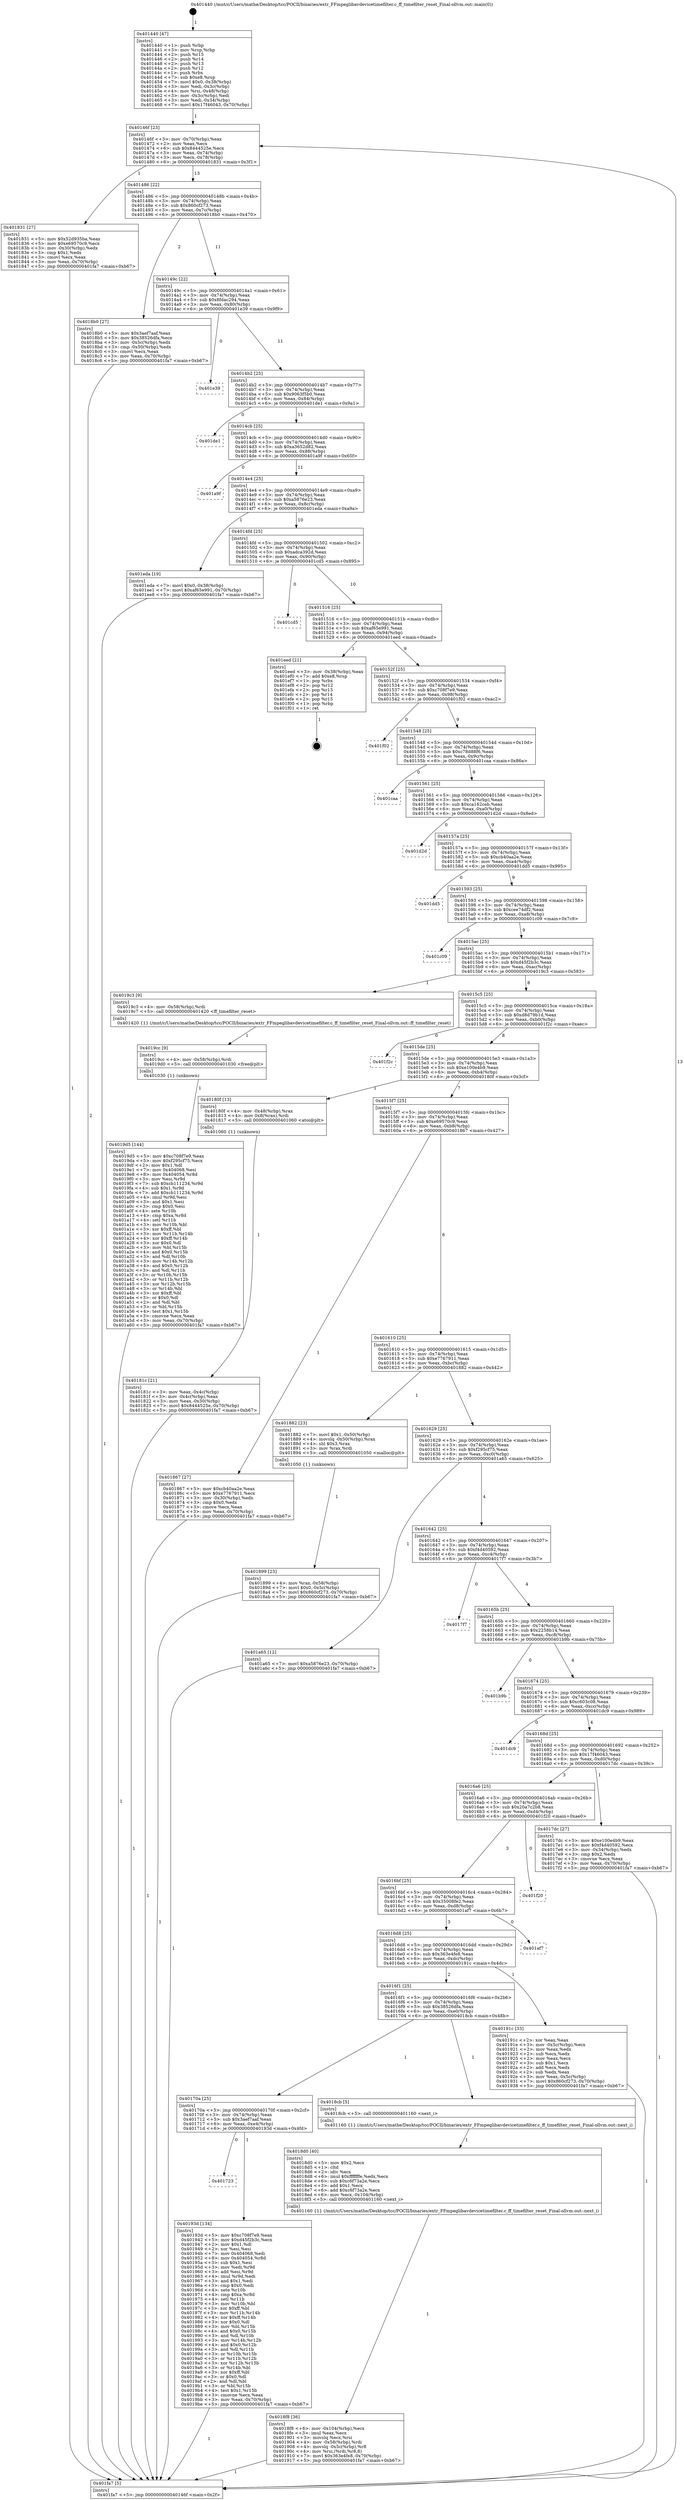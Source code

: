 digraph "0x401440" {
  label = "0x401440 (/mnt/c/Users/mathe/Desktop/tcc/POCII/binaries/extr_FFmpeglibavdevicetimefilter.c_ff_timefilter_reset_Final-ollvm.out::main(0))"
  labelloc = "t"
  node[shape=record]

  Entry [label="",width=0.3,height=0.3,shape=circle,fillcolor=black,style=filled]
  "0x40146f" [label="{
     0x40146f [23]\l
     | [instrs]\l
     &nbsp;&nbsp;0x40146f \<+3\>: mov -0x70(%rbp),%eax\l
     &nbsp;&nbsp;0x401472 \<+2\>: mov %eax,%ecx\l
     &nbsp;&nbsp;0x401474 \<+6\>: sub $0x8444525e,%ecx\l
     &nbsp;&nbsp;0x40147a \<+3\>: mov %eax,-0x74(%rbp)\l
     &nbsp;&nbsp;0x40147d \<+3\>: mov %ecx,-0x78(%rbp)\l
     &nbsp;&nbsp;0x401480 \<+6\>: je 0000000000401831 \<main+0x3f1\>\l
  }"]
  "0x401831" [label="{
     0x401831 [27]\l
     | [instrs]\l
     &nbsp;&nbsp;0x401831 \<+5\>: mov $0x52d935ba,%eax\l
     &nbsp;&nbsp;0x401836 \<+5\>: mov $0xe69570c9,%ecx\l
     &nbsp;&nbsp;0x40183b \<+3\>: mov -0x30(%rbp),%edx\l
     &nbsp;&nbsp;0x40183e \<+3\>: cmp $0x1,%edx\l
     &nbsp;&nbsp;0x401841 \<+3\>: cmovl %ecx,%eax\l
     &nbsp;&nbsp;0x401844 \<+3\>: mov %eax,-0x70(%rbp)\l
     &nbsp;&nbsp;0x401847 \<+5\>: jmp 0000000000401fa7 \<main+0xb67\>\l
  }"]
  "0x401486" [label="{
     0x401486 [22]\l
     | [instrs]\l
     &nbsp;&nbsp;0x401486 \<+5\>: jmp 000000000040148b \<main+0x4b\>\l
     &nbsp;&nbsp;0x40148b \<+3\>: mov -0x74(%rbp),%eax\l
     &nbsp;&nbsp;0x40148e \<+5\>: sub $0x860cf273,%eax\l
     &nbsp;&nbsp;0x401493 \<+3\>: mov %eax,-0x7c(%rbp)\l
     &nbsp;&nbsp;0x401496 \<+6\>: je 00000000004018b0 \<main+0x470\>\l
  }"]
  Exit [label="",width=0.3,height=0.3,shape=circle,fillcolor=black,style=filled,peripheries=2]
  "0x4018b0" [label="{
     0x4018b0 [27]\l
     | [instrs]\l
     &nbsp;&nbsp;0x4018b0 \<+5\>: mov $0x3aef7aaf,%eax\l
     &nbsp;&nbsp;0x4018b5 \<+5\>: mov $0x38526dfa,%ecx\l
     &nbsp;&nbsp;0x4018ba \<+3\>: mov -0x5c(%rbp),%edx\l
     &nbsp;&nbsp;0x4018bd \<+3\>: cmp -0x50(%rbp),%edx\l
     &nbsp;&nbsp;0x4018c0 \<+3\>: cmovl %ecx,%eax\l
     &nbsp;&nbsp;0x4018c3 \<+3\>: mov %eax,-0x70(%rbp)\l
     &nbsp;&nbsp;0x4018c6 \<+5\>: jmp 0000000000401fa7 \<main+0xb67\>\l
  }"]
  "0x40149c" [label="{
     0x40149c [22]\l
     | [instrs]\l
     &nbsp;&nbsp;0x40149c \<+5\>: jmp 00000000004014a1 \<main+0x61\>\l
     &nbsp;&nbsp;0x4014a1 \<+3\>: mov -0x74(%rbp),%eax\l
     &nbsp;&nbsp;0x4014a4 \<+5\>: sub $0x8fdac294,%eax\l
     &nbsp;&nbsp;0x4014a9 \<+3\>: mov %eax,-0x80(%rbp)\l
     &nbsp;&nbsp;0x4014ac \<+6\>: je 0000000000401e39 \<main+0x9f9\>\l
  }"]
  "0x4019d5" [label="{
     0x4019d5 [144]\l
     | [instrs]\l
     &nbsp;&nbsp;0x4019d5 \<+5\>: mov $0xc708f7e9,%eax\l
     &nbsp;&nbsp;0x4019da \<+5\>: mov $0xf295cf75,%ecx\l
     &nbsp;&nbsp;0x4019df \<+2\>: mov $0x1,%dl\l
     &nbsp;&nbsp;0x4019e1 \<+7\>: mov 0x404068,%esi\l
     &nbsp;&nbsp;0x4019e8 \<+8\>: mov 0x404054,%r8d\l
     &nbsp;&nbsp;0x4019f0 \<+3\>: mov %esi,%r9d\l
     &nbsp;&nbsp;0x4019f3 \<+7\>: sub $0xcb111234,%r9d\l
     &nbsp;&nbsp;0x4019fa \<+4\>: sub $0x1,%r9d\l
     &nbsp;&nbsp;0x4019fe \<+7\>: add $0xcb111234,%r9d\l
     &nbsp;&nbsp;0x401a05 \<+4\>: imul %r9d,%esi\l
     &nbsp;&nbsp;0x401a09 \<+3\>: and $0x1,%esi\l
     &nbsp;&nbsp;0x401a0c \<+3\>: cmp $0x0,%esi\l
     &nbsp;&nbsp;0x401a0f \<+4\>: sete %r10b\l
     &nbsp;&nbsp;0x401a13 \<+4\>: cmp $0xa,%r8d\l
     &nbsp;&nbsp;0x401a17 \<+4\>: setl %r11b\l
     &nbsp;&nbsp;0x401a1b \<+3\>: mov %r10b,%bl\l
     &nbsp;&nbsp;0x401a1e \<+3\>: xor $0xff,%bl\l
     &nbsp;&nbsp;0x401a21 \<+3\>: mov %r11b,%r14b\l
     &nbsp;&nbsp;0x401a24 \<+4\>: xor $0xff,%r14b\l
     &nbsp;&nbsp;0x401a28 \<+3\>: xor $0x0,%dl\l
     &nbsp;&nbsp;0x401a2b \<+3\>: mov %bl,%r15b\l
     &nbsp;&nbsp;0x401a2e \<+4\>: and $0x0,%r15b\l
     &nbsp;&nbsp;0x401a32 \<+3\>: and %dl,%r10b\l
     &nbsp;&nbsp;0x401a35 \<+3\>: mov %r14b,%r12b\l
     &nbsp;&nbsp;0x401a38 \<+4\>: and $0x0,%r12b\l
     &nbsp;&nbsp;0x401a3c \<+3\>: and %dl,%r11b\l
     &nbsp;&nbsp;0x401a3f \<+3\>: or %r10b,%r15b\l
     &nbsp;&nbsp;0x401a42 \<+3\>: or %r11b,%r12b\l
     &nbsp;&nbsp;0x401a45 \<+3\>: xor %r12b,%r15b\l
     &nbsp;&nbsp;0x401a48 \<+3\>: or %r14b,%bl\l
     &nbsp;&nbsp;0x401a4b \<+3\>: xor $0xff,%bl\l
     &nbsp;&nbsp;0x401a4e \<+3\>: or $0x0,%dl\l
     &nbsp;&nbsp;0x401a51 \<+2\>: and %dl,%bl\l
     &nbsp;&nbsp;0x401a53 \<+3\>: or %bl,%r15b\l
     &nbsp;&nbsp;0x401a56 \<+4\>: test $0x1,%r15b\l
     &nbsp;&nbsp;0x401a5a \<+3\>: cmovne %ecx,%eax\l
     &nbsp;&nbsp;0x401a5d \<+3\>: mov %eax,-0x70(%rbp)\l
     &nbsp;&nbsp;0x401a60 \<+5\>: jmp 0000000000401fa7 \<main+0xb67\>\l
  }"]
  "0x401e39" [label="{
     0x401e39\l
  }", style=dashed]
  "0x4014b2" [label="{
     0x4014b2 [25]\l
     | [instrs]\l
     &nbsp;&nbsp;0x4014b2 \<+5\>: jmp 00000000004014b7 \<main+0x77\>\l
     &nbsp;&nbsp;0x4014b7 \<+3\>: mov -0x74(%rbp),%eax\l
     &nbsp;&nbsp;0x4014ba \<+5\>: sub $0x9063f5b0,%eax\l
     &nbsp;&nbsp;0x4014bf \<+6\>: mov %eax,-0x84(%rbp)\l
     &nbsp;&nbsp;0x4014c5 \<+6\>: je 0000000000401de1 \<main+0x9a1\>\l
  }"]
  "0x4019cc" [label="{
     0x4019cc [9]\l
     | [instrs]\l
     &nbsp;&nbsp;0x4019cc \<+4\>: mov -0x58(%rbp),%rdi\l
     &nbsp;&nbsp;0x4019d0 \<+5\>: call 0000000000401030 \<free@plt\>\l
     | [calls]\l
     &nbsp;&nbsp;0x401030 \{1\} (unknown)\l
  }"]
  "0x401de1" [label="{
     0x401de1\l
  }", style=dashed]
  "0x4014cb" [label="{
     0x4014cb [25]\l
     | [instrs]\l
     &nbsp;&nbsp;0x4014cb \<+5\>: jmp 00000000004014d0 \<main+0x90\>\l
     &nbsp;&nbsp;0x4014d0 \<+3\>: mov -0x74(%rbp),%eax\l
     &nbsp;&nbsp;0x4014d3 \<+5\>: sub $0xa3652d82,%eax\l
     &nbsp;&nbsp;0x4014d8 \<+6\>: mov %eax,-0x88(%rbp)\l
     &nbsp;&nbsp;0x4014de \<+6\>: je 0000000000401a9f \<main+0x65f\>\l
  }"]
  "0x401723" [label="{
     0x401723\l
  }", style=dashed]
  "0x401a9f" [label="{
     0x401a9f\l
  }", style=dashed]
  "0x4014e4" [label="{
     0x4014e4 [25]\l
     | [instrs]\l
     &nbsp;&nbsp;0x4014e4 \<+5\>: jmp 00000000004014e9 \<main+0xa9\>\l
     &nbsp;&nbsp;0x4014e9 \<+3\>: mov -0x74(%rbp),%eax\l
     &nbsp;&nbsp;0x4014ec \<+5\>: sub $0xa5876e23,%eax\l
     &nbsp;&nbsp;0x4014f1 \<+6\>: mov %eax,-0x8c(%rbp)\l
     &nbsp;&nbsp;0x4014f7 \<+6\>: je 0000000000401eda \<main+0xa9a\>\l
  }"]
  "0x40193d" [label="{
     0x40193d [134]\l
     | [instrs]\l
     &nbsp;&nbsp;0x40193d \<+5\>: mov $0xc708f7e9,%eax\l
     &nbsp;&nbsp;0x401942 \<+5\>: mov $0xd45f2b3c,%ecx\l
     &nbsp;&nbsp;0x401947 \<+2\>: mov $0x1,%dl\l
     &nbsp;&nbsp;0x401949 \<+2\>: xor %esi,%esi\l
     &nbsp;&nbsp;0x40194b \<+7\>: mov 0x404068,%edi\l
     &nbsp;&nbsp;0x401952 \<+8\>: mov 0x404054,%r8d\l
     &nbsp;&nbsp;0x40195a \<+3\>: sub $0x1,%esi\l
     &nbsp;&nbsp;0x40195d \<+3\>: mov %edi,%r9d\l
     &nbsp;&nbsp;0x401960 \<+3\>: add %esi,%r9d\l
     &nbsp;&nbsp;0x401963 \<+4\>: imul %r9d,%edi\l
     &nbsp;&nbsp;0x401967 \<+3\>: and $0x1,%edi\l
     &nbsp;&nbsp;0x40196a \<+3\>: cmp $0x0,%edi\l
     &nbsp;&nbsp;0x40196d \<+4\>: sete %r10b\l
     &nbsp;&nbsp;0x401971 \<+4\>: cmp $0xa,%r8d\l
     &nbsp;&nbsp;0x401975 \<+4\>: setl %r11b\l
     &nbsp;&nbsp;0x401979 \<+3\>: mov %r10b,%bl\l
     &nbsp;&nbsp;0x40197c \<+3\>: xor $0xff,%bl\l
     &nbsp;&nbsp;0x40197f \<+3\>: mov %r11b,%r14b\l
     &nbsp;&nbsp;0x401982 \<+4\>: xor $0xff,%r14b\l
     &nbsp;&nbsp;0x401986 \<+3\>: xor $0x0,%dl\l
     &nbsp;&nbsp;0x401989 \<+3\>: mov %bl,%r15b\l
     &nbsp;&nbsp;0x40198c \<+4\>: and $0x0,%r15b\l
     &nbsp;&nbsp;0x401990 \<+3\>: and %dl,%r10b\l
     &nbsp;&nbsp;0x401993 \<+3\>: mov %r14b,%r12b\l
     &nbsp;&nbsp;0x401996 \<+4\>: and $0x0,%r12b\l
     &nbsp;&nbsp;0x40199a \<+3\>: and %dl,%r11b\l
     &nbsp;&nbsp;0x40199d \<+3\>: or %r10b,%r15b\l
     &nbsp;&nbsp;0x4019a0 \<+3\>: or %r11b,%r12b\l
     &nbsp;&nbsp;0x4019a3 \<+3\>: xor %r12b,%r15b\l
     &nbsp;&nbsp;0x4019a6 \<+3\>: or %r14b,%bl\l
     &nbsp;&nbsp;0x4019a9 \<+3\>: xor $0xff,%bl\l
     &nbsp;&nbsp;0x4019ac \<+3\>: or $0x0,%dl\l
     &nbsp;&nbsp;0x4019af \<+2\>: and %dl,%bl\l
     &nbsp;&nbsp;0x4019b1 \<+3\>: or %bl,%r15b\l
     &nbsp;&nbsp;0x4019b4 \<+4\>: test $0x1,%r15b\l
     &nbsp;&nbsp;0x4019b8 \<+3\>: cmovne %ecx,%eax\l
     &nbsp;&nbsp;0x4019bb \<+3\>: mov %eax,-0x70(%rbp)\l
     &nbsp;&nbsp;0x4019be \<+5\>: jmp 0000000000401fa7 \<main+0xb67\>\l
  }"]
  "0x401eda" [label="{
     0x401eda [19]\l
     | [instrs]\l
     &nbsp;&nbsp;0x401eda \<+7\>: movl $0x0,-0x38(%rbp)\l
     &nbsp;&nbsp;0x401ee1 \<+7\>: movl $0xaf65e991,-0x70(%rbp)\l
     &nbsp;&nbsp;0x401ee8 \<+5\>: jmp 0000000000401fa7 \<main+0xb67\>\l
  }"]
  "0x4014fd" [label="{
     0x4014fd [25]\l
     | [instrs]\l
     &nbsp;&nbsp;0x4014fd \<+5\>: jmp 0000000000401502 \<main+0xc2\>\l
     &nbsp;&nbsp;0x401502 \<+3\>: mov -0x74(%rbp),%eax\l
     &nbsp;&nbsp;0x401505 \<+5\>: sub $0xadca392d,%eax\l
     &nbsp;&nbsp;0x40150a \<+6\>: mov %eax,-0x90(%rbp)\l
     &nbsp;&nbsp;0x401510 \<+6\>: je 0000000000401cd5 \<main+0x895\>\l
  }"]
  "0x4018f8" [label="{
     0x4018f8 [36]\l
     | [instrs]\l
     &nbsp;&nbsp;0x4018f8 \<+6\>: mov -0x104(%rbp),%ecx\l
     &nbsp;&nbsp;0x4018fe \<+3\>: imul %eax,%ecx\l
     &nbsp;&nbsp;0x401901 \<+3\>: movslq %ecx,%rsi\l
     &nbsp;&nbsp;0x401904 \<+4\>: mov -0x58(%rbp),%rdi\l
     &nbsp;&nbsp;0x401908 \<+4\>: movslq -0x5c(%rbp),%r8\l
     &nbsp;&nbsp;0x40190c \<+4\>: mov %rsi,(%rdi,%r8,8)\l
     &nbsp;&nbsp;0x401910 \<+7\>: movl $0x363e4fe8,-0x70(%rbp)\l
     &nbsp;&nbsp;0x401917 \<+5\>: jmp 0000000000401fa7 \<main+0xb67\>\l
  }"]
  "0x401cd5" [label="{
     0x401cd5\l
  }", style=dashed]
  "0x401516" [label="{
     0x401516 [25]\l
     | [instrs]\l
     &nbsp;&nbsp;0x401516 \<+5\>: jmp 000000000040151b \<main+0xdb\>\l
     &nbsp;&nbsp;0x40151b \<+3\>: mov -0x74(%rbp),%eax\l
     &nbsp;&nbsp;0x40151e \<+5\>: sub $0xaf65e991,%eax\l
     &nbsp;&nbsp;0x401523 \<+6\>: mov %eax,-0x94(%rbp)\l
     &nbsp;&nbsp;0x401529 \<+6\>: je 0000000000401eed \<main+0xaad\>\l
  }"]
  "0x4018d0" [label="{
     0x4018d0 [40]\l
     | [instrs]\l
     &nbsp;&nbsp;0x4018d0 \<+5\>: mov $0x2,%ecx\l
     &nbsp;&nbsp;0x4018d5 \<+1\>: cltd\l
     &nbsp;&nbsp;0x4018d6 \<+2\>: idiv %ecx\l
     &nbsp;&nbsp;0x4018d8 \<+6\>: imul $0xfffffffe,%edx,%ecx\l
     &nbsp;&nbsp;0x4018de \<+6\>: sub $0xc6f73a2e,%ecx\l
     &nbsp;&nbsp;0x4018e4 \<+3\>: add $0x1,%ecx\l
     &nbsp;&nbsp;0x4018e7 \<+6\>: add $0xc6f73a2e,%ecx\l
     &nbsp;&nbsp;0x4018ed \<+6\>: mov %ecx,-0x104(%rbp)\l
     &nbsp;&nbsp;0x4018f3 \<+5\>: call 0000000000401160 \<next_i\>\l
     | [calls]\l
     &nbsp;&nbsp;0x401160 \{1\} (/mnt/c/Users/mathe/Desktop/tcc/POCII/binaries/extr_FFmpeglibavdevicetimefilter.c_ff_timefilter_reset_Final-ollvm.out::next_i)\l
  }"]
  "0x401eed" [label="{
     0x401eed [21]\l
     | [instrs]\l
     &nbsp;&nbsp;0x401eed \<+3\>: mov -0x38(%rbp),%eax\l
     &nbsp;&nbsp;0x401ef0 \<+7\>: add $0xe8,%rsp\l
     &nbsp;&nbsp;0x401ef7 \<+1\>: pop %rbx\l
     &nbsp;&nbsp;0x401ef8 \<+2\>: pop %r12\l
     &nbsp;&nbsp;0x401efa \<+2\>: pop %r13\l
     &nbsp;&nbsp;0x401efc \<+2\>: pop %r14\l
     &nbsp;&nbsp;0x401efe \<+2\>: pop %r15\l
     &nbsp;&nbsp;0x401f00 \<+1\>: pop %rbp\l
     &nbsp;&nbsp;0x401f01 \<+1\>: ret\l
  }"]
  "0x40152f" [label="{
     0x40152f [25]\l
     | [instrs]\l
     &nbsp;&nbsp;0x40152f \<+5\>: jmp 0000000000401534 \<main+0xf4\>\l
     &nbsp;&nbsp;0x401534 \<+3\>: mov -0x74(%rbp),%eax\l
     &nbsp;&nbsp;0x401537 \<+5\>: sub $0xc708f7e9,%eax\l
     &nbsp;&nbsp;0x40153c \<+6\>: mov %eax,-0x98(%rbp)\l
     &nbsp;&nbsp;0x401542 \<+6\>: je 0000000000401f02 \<main+0xac2\>\l
  }"]
  "0x40170a" [label="{
     0x40170a [25]\l
     | [instrs]\l
     &nbsp;&nbsp;0x40170a \<+5\>: jmp 000000000040170f \<main+0x2cf\>\l
     &nbsp;&nbsp;0x40170f \<+3\>: mov -0x74(%rbp),%eax\l
     &nbsp;&nbsp;0x401712 \<+5\>: sub $0x3aef7aaf,%eax\l
     &nbsp;&nbsp;0x401717 \<+6\>: mov %eax,-0xe4(%rbp)\l
     &nbsp;&nbsp;0x40171d \<+6\>: je 000000000040193d \<main+0x4fd\>\l
  }"]
  "0x401f02" [label="{
     0x401f02\l
  }", style=dashed]
  "0x401548" [label="{
     0x401548 [25]\l
     | [instrs]\l
     &nbsp;&nbsp;0x401548 \<+5\>: jmp 000000000040154d \<main+0x10d\>\l
     &nbsp;&nbsp;0x40154d \<+3\>: mov -0x74(%rbp),%eax\l
     &nbsp;&nbsp;0x401550 \<+5\>: sub $0xc78d88f6,%eax\l
     &nbsp;&nbsp;0x401555 \<+6\>: mov %eax,-0x9c(%rbp)\l
     &nbsp;&nbsp;0x40155b \<+6\>: je 0000000000401caa \<main+0x86a\>\l
  }"]
  "0x4018cb" [label="{
     0x4018cb [5]\l
     | [instrs]\l
     &nbsp;&nbsp;0x4018cb \<+5\>: call 0000000000401160 \<next_i\>\l
     | [calls]\l
     &nbsp;&nbsp;0x401160 \{1\} (/mnt/c/Users/mathe/Desktop/tcc/POCII/binaries/extr_FFmpeglibavdevicetimefilter.c_ff_timefilter_reset_Final-ollvm.out::next_i)\l
  }"]
  "0x401caa" [label="{
     0x401caa\l
  }", style=dashed]
  "0x401561" [label="{
     0x401561 [25]\l
     | [instrs]\l
     &nbsp;&nbsp;0x401561 \<+5\>: jmp 0000000000401566 \<main+0x126\>\l
     &nbsp;&nbsp;0x401566 \<+3\>: mov -0x74(%rbp),%eax\l
     &nbsp;&nbsp;0x401569 \<+5\>: sub $0xca162ceb,%eax\l
     &nbsp;&nbsp;0x40156e \<+6\>: mov %eax,-0xa0(%rbp)\l
     &nbsp;&nbsp;0x401574 \<+6\>: je 0000000000401d2d \<main+0x8ed\>\l
  }"]
  "0x4016f1" [label="{
     0x4016f1 [25]\l
     | [instrs]\l
     &nbsp;&nbsp;0x4016f1 \<+5\>: jmp 00000000004016f6 \<main+0x2b6\>\l
     &nbsp;&nbsp;0x4016f6 \<+3\>: mov -0x74(%rbp),%eax\l
     &nbsp;&nbsp;0x4016f9 \<+5\>: sub $0x38526dfa,%eax\l
     &nbsp;&nbsp;0x4016fe \<+6\>: mov %eax,-0xe0(%rbp)\l
     &nbsp;&nbsp;0x401704 \<+6\>: je 00000000004018cb \<main+0x48b\>\l
  }"]
  "0x401d2d" [label="{
     0x401d2d\l
  }", style=dashed]
  "0x40157a" [label="{
     0x40157a [25]\l
     | [instrs]\l
     &nbsp;&nbsp;0x40157a \<+5\>: jmp 000000000040157f \<main+0x13f\>\l
     &nbsp;&nbsp;0x40157f \<+3\>: mov -0x74(%rbp),%eax\l
     &nbsp;&nbsp;0x401582 \<+5\>: sub $0xcb40aa2e,%eax\l
     &nbsp;&nbsp;0x401587 \<+6\>: mov %eax,-0xa4(%rbp)\l
     &nbsp;&nbsp;0x40158d \<+6\>: je 0000000000401dd5 \<main+0x995\>\l
  }"]
  "0x40191c" [label="{
     0x40191c [33]\l
     | [instrs]\l
     &nbsp;&nbsp;0x40191c \<+2\>: xor %eax,%eax\l
     &nbsp;&nbsp;0x40191e \<+3\>: mov -0x5c(%rbp),%ecx\l
     &nbsp;&nbsp;0x401921 \<+2\>: mov %eax,%edx\l
     &nbsp;&nbsp;0x401923 \<+2\>: sub %ecx,%edx\l
     &nbsp;&nbsp;0x401925 \<+2\>: mov %eax,%ecx\l
     &nbsp;&nbsp;0x401927 \<+3\>: sub $0x1,%ecx\l
     &nbsp;&nbsp;0x40192a \<+2\>: add %ecx,%edx\l
     &nbsp;&nbsp;0x40192c \<+2\>: sub %edx,%eax\l
     &nbsp;&nbsp;0x40192e \<+3\>: mov %eax,-0x5c(%rbp)\l
     &nbsp;&nbsp;0x401931 \<+7\>: movl $0x860cf273,-0x70(%rbp)\l
     &nbsp;&nbsp;0x401938 \<+5\>: jmp 0000000000401fa7 \<main+0xb67\>\l
  }"]
  "0x401dd5" [label="{
     0x401dd5\l
  }", style=dashed]
  "0x401593" [label="{
     0x401593 [25]\l
     | [instrs]\l
     &nbsp;&nbsp;0x401593 \<+5\>: jmp 0000000000401598 \<main+0x158\>\l
     &nbsp;&nbsp;0x401598 \<+3\>: mov -0x74(%rbp),%eax\l
     &nbsp;&nbsp;0x40159b \<+5\>: sub $0xcee74df2,%eax\l
     &nbsp;&nbsp;0x4015a0 \<+6\>: mov %eax,-0xa8(%rbp)\l
     &nbsp;&nbsp;0x4015a6 \<+6\>: je 0000000000401c09 \<main+0x7c9\>\l
  }"]
  "0x4016d8" [label="{
     0x4016d8 [25]\l
     | [instrs]\l
     &nbsp;&nbsp;0x4016d8 \<+5\>: jmp 00000000004016dd \<main+0x29d\>\l
     &nbsp;&nbsp;0x4016dd \<+3\>: mov -0x74(%rbp),%eax\l
     &nbsp;&nbsp;0x4016e0 \<+5\>: sub $0x363e4fe8,%eax\l
     &nbsp;&nbsp;0x4016e5 \<+6\>: mov %eax,-0xdc(%rbp)\l
     &nbsp;&nbsp;0x4016eb \<+6\>: je 000000000040191c \<main+0x4dc\>\l
  }"]
  "0x401c09" [label="{
     0x401c09\l
  }", style=dashed]
  "0x4015ac" [label="{
     0x4015ac [25]\l
     | [instrs]\l
     &nbsp;&nbsp;0x4015ac \<+5\>: jmp 00000000004015b1 \<main+0x171\>\l
     &nbsp;&nbsp;0x4015b1 \<+3\>: mov -0x74(%rbp),%eax\l
     &nbsp;&nbsp;0x4015b4 \<+5\>: sub $0xd45f2b3c,%eax\l
     &nbsp;&nbsp;0x4015b9 \<+6\>: mov %eax,-0xac(%rbp)\l
     &nbsp;&nbsp;0x4015bf \<+6\>: je 00000000004019c3 \<main+0x583\>\l
  }"]
  "0x401af7" [label="{
     0x401af7\l
  }", style=dashed]
  "0x4019c3" [label="{
     0x4019c3 [9]\l
     | [instrs]\l
     &nbsp;&nbsp;0x4019c3 \<+4\>: mov -0x58(%rbp),%rdi\l
     &nbsp;&nbsp;0x4019c7 \<+5\>: call 0000000000401420 \<ff_timefilter_reset\>\l
     | [calls]\l
     &nbsp;&nbsp;0x401420 \{1\} (/mnt/c/Users/mathe/Desktop/tcc/POCII/binaries/extr_FFmpeglibavdevicetimefilter.c_ff_timefilter_reset_Final-ollvm.out::ff_timefilter_reset)\l
  }"]
  "0x4015c5" [label="{
     0x4015c5 [25]\l
     | [instrs]\l
     &nbsp;&nbsp;0x4015c5 \<+5\>: jmp 00000000004015ca \<main+0x18a\>\l
     &nbsp;&nbsp;0x4015ca \<+3\>: mov -0x74(%rbp),%eax\l
     &nbsp;&nbsp;0x4015cd \<+5\>: sub $0xd8d79b1d,%eax\l
     &nbsp;&nbsp;0x4015d2 \<+6\>: mov %eax,-0xb0(%rbp)\l
     &nbsp;&nbsp;0x4015d8 \<+6\>: je 0000000000401f2c \<main+0xaec\>\l
  }"]
  "0x4016bf" [label="{
     0x4016bf [25]\l
     | [instrs]\l
     &nbsp;&nbsp;0x4016bf \<+5\>: jmp 00000000004016c4 \<main+0x284\>\l
     &nbsp;&nbsp;0x4016c4 \<+3\>: mov -0x74(%rbp),%eax\l
     &nbsp;&nbsp;0x4016c7 \<+5\>: sub $0x35008fe2,%eax\l
     &nbsp;&nbsp;0x4016cc \<+6\>: mov %eax,-0xd8(%rbp)\l
     &nbsp;&nbsp;0x4016d2 \<+6\>: je 0000000000401af7 \<main+0x6b7\>\l
  }"]
  "0x401f2c" [label="{
     0x401f2c\l
  }", style=dashed]
  "0x4015de" [label="{
     0x4015de [25]\l
     | [instrs]\l
     &nbsp;&nbsp;0x4015de \<+5\>: jmp 00000000004015e3 \<main+0x1a3\>\l
     &nbsp;&nbsp;0x4015e3 \<+3\>: mov -0x74(%rbp),%eax\l
     &nbsp;&nbsp;0x4015e6 \<+5\>: sub $0xe100e4b9,%eax\l
     &nbsp;&nbsp;0x4015eb \<+6\>: mov %eax,-0xb4(%rbp)\l
     &nbsp;&nbsp;0x4015f1 \<+6\>: je 000000000040180f \<main+0x3cf\>\l
  }"]
  "0x401f20" [label="{
     0x401f20\l
  }", style=dashed]
  "0x40180f" [label="{
     0x40180f [13]\l
     | [instrs]\l
     &nbsp;&nbsp;0x40180f \<+4\>: mov -0x48(%rbp),%rax\l
     &nbsp;&nbsp;0x401813 \<+4\>: mov 0x8(%rax),%rdi\l
     &nbsp;&nbsp;0x401817 \<+5\>: call 0000000000401060 \<atoi@plt\>\l
     | [calls]\l
     &nbsp;&nbsp;0x401060 \{1\} (unknown)\l
  }"]
  "0x4015f7" [label="{
     0x4015f7 [25]\l
     | [instrs]\l
     &nbsp;&nbsp;0x4015f7 \<+5\>: jmp 00000000004015fc \<main+0x1bc\>\l
     &nbsp;&nbsp;0x4015fc \<+3\>: mov -0x74(%rbp),%eax\l
     &nbsp;&nbsp;0x4015ff \<+5\>: sub $0xe69570c9,%eax\l
     &nbsp;&nbsp;0x401604 \<+6\>: mov %eax,-0xb8(%rbp)\l
     &nbsp;&nbsp;0x40160a \<+6\>: je 0000000000401867 \<main+0x427\>\l
  }"]
  "0x401899" [label="{
     0x401899 [23]\l
     | [instrs]\l
     &nbsp;&nbsp;0x401899 \<+4\>: mov %rax,-0x58(%rbp)\l
     &nbsp;&nbsp;0x40189d \<+7\>: movl $0x0,-0x5c(%rbp)\l
     &nbsp;&nbsp;0x4018a4 \<+7\>: movl $0x860cf273,-0x70(%rbp)\l
     &nbsp;&nbsp;0x4018ab \<+5\>: jmp 0000000000401fa7 \<main+0xb67\>\l
  }"]
  "0x401867" [label="{
     0x401867 [27]\l
     | [instrs]\l
     &nbsp;&nbsp;0x401867 \<+5\>: mov $0xcb40aa2e,%eax\l
     &nbsp;&nbsp;0x40186c \<+5\>: mov $0xe7767911,%ecx\l
     &nbsp;&nbsp;0x401871 \<+3\>: mov -0x30(%rbp),%edx\l
     &nbsp;&nbsp;0x401874 \<+3\>: cmp $0x0,%edx\l
     &nbsp;&nbsp;0x401877 \<+3\>: cmove %ecx,%eax\l
     &nbsp;&nbsp;0x40187a \<+3\>: mov %eax,-0x70(%rbp)\l
     &nbsp;&nbsp;0x40187d \<+5\>: jmp 0000000000401fa7 \<main+0xb67\>\l
  }"]
  "0x401610" [label="{
     0x401610 [25]\l
     | [instrs]\l
     &nbsp;&nbsp;0x401610 \<+5\>: jmp 0000000000401615 \<main+0x1d5\>\l
     &nbsp;&nbsp;0x401615 \<+3\>: mov -0x74(%rbp),%eax\l
     &nbsp;&nbsp;0x401618 \<+5\>: sub $0xe7767911,%eax\l
     &nbsp;&nbsp;0x40161d \<+6\>: mov %eax,-0xbc(%rbp)\l
     &nbsp;&nbsp;0x401623 \<+6\>: je 0000000000401882 \<main+0x442\>\l
  }"]
  "0x40181c" [label="{
     0x40181c [21]\l
     | [instrs]\l
     &nbsp;&nbsp;0x40181c \<+3\>: mov %eax,-0x4c(%rbp)\l
     &nbsp;&nbsp;0x40181f \<+3\>: mov -0x4c(%rbp),%eax\l
     &nbsp;&nbsp;0x401822 \<+3\>: mov %eax,-0x30(%rbp)\l
     &nbsp;&nbsp;0x401825 \<+7\>: movl $0x8444525e,-0x70(%rbp)\l
     &nbsp;&nbsp;0x40182c \<+5\>: jmp 0000000000401fa7 \<main+0xb67\>\l
  }"]
  "0x401882" [label="{
     0x401882 [23]\l
     | [instrs]\l
     &nbsp;&nbsp;0x401882 \<+7\>: movl $0x1,-0x50(%rbp)\l
     &nbsp;&nbsp;0x401889 \<+4\>: movslq -0x50(%rbp),%rax\l
     &nbsp;&nbsp;0x40188d \<+4\>: shl $0x3,%rax\l
     &nbsp;&nbsp;0x401891 \<+3\>: mov %rax,%rdi\l
     &nbsp;&nbsp;0x401894 \<+5\>: call 0000000000401050 \<malloc@plt\>\l
     | [calls]\l
     &nbsp;&nbsp;0x401050 \{1\} (unknown)\l
  }"]
  "0x401629" [label="{
     0x401629 [25]\l
     | [instrs]\l
     &nbsp;&nbsp;0x401629 \<+5\>: jmp 000000000040162e \<main+0x1ee\>\l
     &nbsp;&nbsp;0x40162e \<+3\>: mov -0x74(%rbp),%eax\l
     &nbsp;&nbsp;0x401631 \<+5\>: sub $0xf295cf75,%eax\l
     &nbsp;&nbsp;0x401636 \<+6\>: mov %eax,-0xc0(%rbp)\l
     &nbsp;&nbsp;0x40163c \<+6\>: je 0000000000401a65 \<main+0x625\>\l
  }"]
  "0x401440" [label="{
     0x401440 [47]\l
     | [instrs]\l
     &nbsp;&nbsp;0x401440 \<+1\>: push %rbp\l
     &nbsp;&nbsp;0x401441 \<+3\>: mov %rsp,%rbp\l
     &nbsp;&nbsp;0x401444 \<+2\>: push %r15\l
     &nbsp;&nbsp;0x401446 \<+2\>: push %r14\l
     &nbsp;&nbsp;0x401448 \<+2\>: push %r13\l
     &nbsp;&nbsp;0x40144a \<+2\>: push %r12\l
     &nbsp;&nbsp;0x40144c \<+1\>: push %rbx\l
     &nbsp;&nbsp;0x40144d \<+7\>: sub $0xe8,%rsp\l
     &nbsp;&nbsp;0x401454 \<+7\>: movl $0x0,-0x38(%rbp)\l
     &nbsp;&nbsp;0x40145b \<+3\>: mov %edi,-0x3c(%rbp)\l
     &nbsp;&nbsp;0x40145e \<+4\>: mov %rsi,-0x48(%rbp)\l
     &nbsp;&nbsp;0x401462 \<+3\>: mov -0x3c(%rbp),%edi\l
     &nbsp;&nbsp;0x401465 \<+3\>: mov %edi,-0x34(%rbp)\l
     &nbsp;&nbsp;0x401468 \<+7\>: movl $0x17f46043,-0x70(%rbp)\l
  }"]
  "0x401a65" [label="{
     0x401a65 [12]\l
     | [instrs]\l
     &nbsp;&nbsp;0x401a65 \<+7\>: movl $0xa5876e23,-0x70(%rbp)\l
     &nbsp;&nbsp;0x401a6c \<+5\>: jmp 0000000000401fa7 \<main+0xb67\>\l
  }"]
  "0x401642" [label="{
     0x401642 [25]\l
     | [instrs]\l
     &nbsp;&nbsp;0x401642 \<+5\>: jmp 0000000000401647 \<main+0x207\>\l
     &nbsp;&nbsp;0x401647 \<+3\>: mov -0x74(%rbp),%eax\l
     &nbsp;&nbsp;0x40164a \<+5\>: sub $0xf4d40592,%eax\l
     &nbsp;&nbsp;0x40164f \<+6\>: mov %eax,-0xc4(%rbp)\l
     &nbsp;&nbsp;0x401655 \<+6\>: je 00000000004017f7 \<main+0x3b7\>\l
  }"]
  "0x401fa7" [label="{
     0x401fa7 [5]\l
     | [instrs]\l
     &nbsp;&nbsp;0x401fa7 \<+5\>: jmp 000000000040146f \<main+0x2f\>\l
  }"]
  "0x4017f7" [label="{
     0x4017f7\l
  }", style=dashed]
  "0x40165b" [label="{
     0x40165b [25]\l
     | [instrs]\l
     &nbsp;&nbsp;0x40165b \<+5\>: jmp 0000000000401660 \<main+0x220\>\l
     &nbsp;&nbsp;0x401660 \<+3\>: mov -0x74(%rbp),%eax\l
     &nbsp;&nbsp;0x401663 \<+5\>: sub $0x2258b14,%eax\l
     &nbsp;&nbsp;0x401668 \<+6\>: mov %eax,-0xc8(%rbp)\l
     &nbsp;&nbsp;0x40166e \<+6\>: je 0000000000401b9b \<main+0x75b\>\l
  }"]
  "0x4016a6" [label="{
     0x4016a6 [25]\l
     | [instrs]\l
     &nbsp;&nbsp;0x4016a6 \<+5\>: jmp 00000000004016ab \<main+0x26b\>\l
     &nbsp;&nbsp;0x4016ab \<+3\>: mov -0x74(%rbp),%eax\l
     &nbsp;&nbsp;0x4016ae \<+5\>: sub $0x20a7c2b8,%eax\l
     &nbsp;&nbsp;0x4016b3 \<+6\>: mov %eax,-0xd4(%rbp)\l
     &nbsp;&nbsp;0x4016b9 \<+6\>: je 0000000000401f20 \<main+0xae0\>\l
  }"]
  "0x401b9b" [label="{
     0x401b9b\l
  }", style=dashed]
  "0x401674" [label="{
     0x401674 [25]\l
     | [instrs]\l
     &nbsp;&nbsp;0x401674 \<+5\>: jmp 0000000000401679 \<main+0x239\>\l
     &nbsp;&nbsp;0x401679 \<+3\>: mov -0x74(%rbp),%eax\l
     &nbsp;&nbsp;0x40167c \<+5\>: sub $0xc603c08,%eax\l
     &nbsp;&nbsp;0x401681 \<+6\>: mov %eax,-0xcc(%rbp)\l
     &nbsp;&nbsp;0x401687 \<+6\>: je 0000000000401dc9 \<main+0x989\>\l
  }"]
  "0x4017dc" [label="{
     0x4017dc [27]\l
     | [instrs]\l
     &nbsp;&nbsp;0x4017dc \<+5\>: mov $0xe100e4b9,%eax\l
     &nbsp;&nbsp;0x4017e1 \<+5\>: mov $0xf4d40592,%ecx\l
     &nbsp;&nbsp;0x4017e6 \<+3\>: mov -0x34(%rbp),%edx\l
     &nbsp;&nbsp;0x4017e9 \<+3\>: cmp $0x2,%edx\l
     &nbsp;&nbsp;0x4017ec \<+3\>: cmovne %ecx,%eax\l
     &nbsp;&nbsp;0x4017ef \<+3\>: mov %eax,-0x70(%rbp)\l
     &nbsp;&nbsp;0x4017f2 \<+5\>: jmp 0000000000401fa7 \<main+0xb67\>\l
  }"]
  "0x401dc9" [label="{
     0x401dc9\l
  }", style=dashed]
  "0x40168d" [label="{
     0x40168d [25]\l
     | [instrs]\l
     &nbsp;&nbsp;0x40168d \<+5\>: jmp 0000000000401692 \<main+0x252\>\l
     &nbsp;&nbsp;0x401692 \<+3\>: mov -0x74(%rbp),%eax\l
     &nbsp;&nbsp;0x401695 \<+5\>: sub $0x17f46043,%eax\l
     &nbsp;&nbsp;0x40169a \<+6\>: mov %eax,-0xd0(%rbp)\l
     &nbsp;&nbsp;0x4016a0 \<+6\>: je 00000000004017dc \<main+0x39c\>\l
  }"]
  Entry -> "0x401440" [label=" 1"]
  "0x40146f" -> "0x401831" [label=" 1"]
  "0x40146f" -> "0x401486" [label=" 13"]
  "0x401eed" -> Exit [label=" 1"]
  "0x401486" -> "0x4018b0" [label=" 2"]
  "0x401486" -> "0x40149c" [label=" 11"]
  "0x401eda" -> "0x401fa7" [label=" 1"]
  "0x40149c" -> "0x401e39" [label=" 0"]
  "0x40149c" -> "0x4014b2" [label=" 11"]
  "0x401a65" -> "0x401fa7" [label=" 1"]
  "0x4014b2" -> "0x401de1" [label=" 0"]
  "0x4014b2" -> "0x4014cb" [label=" 11"]
  "0x4019d5" -> "0x401fa7" [label=" 1"]
  "0x4014cb" -> "0x401a9f" [label=" 0"]
  "0x4014cb" -> "0x4014e4" [label=" 11"]
  "0x4019cc" -> "0x4019d5" [label=" 1"]
  "0x4014e4" -> "0x401eda" [label=" 1"]
  "0x4014e4" -> "0x4014fd" [label=" 10"]
  "0x4019c3" -> "0x4019cc" [label=" 1"]
  "0x4014fd" -> "0x401cd5" [label=" 0"]
  "0x4014fd" -> "0x401516" [label=" 10"]
  "0x40170a" -> "0x401723" [label=" 0"]
  "0x401516" -> "0x401eed" [label=" 1"]
  "0x401516" -> "0x40152f" [label=" 9"]
  "0x40170a" -> "0x40193d" [label=" 1"]
  "0x40152f" -> "0x401f02" [label=" 0"]
  "0x40152f" -> "0x401548" [label=" 9"]
  "0x40193d" -> "0x401fa7" [label=" 1"]
  "0x401548" -> "0x401caa" [label=" 0"]
  "0x401548" -> "0x401561" [label=" 9"]
  "0x40191c" -> "0x401fa7" [label=" 1"]
  "0x401561" -> "0x401d2d" [label=" 0"]
  "0x401561" -> "0x40157a" [label=" 9"]
  "0x4018d0" -> "0x4018f8" [label=" 1"]
  "0x40157a" -> "0x401dd5" [label=" 0"]
  "0x40157a" -> "0x401593" [label=" 9"]
  "0x4018cb" -> "0x4018d0" [label=" 1"]
  "0x401593" -> "0x401c09" [label=" 0"]
  "0x401593" -> "0x4015ac" [label=" 9"]
  "0x4016f1" -> "0x4018cb" [label=" 1"]
  "0x4015ac" -> "0x4019c3" [label=" 1"]
  "0x4015ac" -> "0x4015c5" [label=" 8"]
  "0x4018f8" -> "0x401fa7" [label=" 1"]
  "0x4015c5" -> "0x401f2c" [label=" 0"]
  "0x4015c5" -> "0x4015de" [label=" 8"]
  "0x4016d8" -> "0x40191c" [label=" 1"]
  "0x4015de" -> "0x40180f" [label=" 1"]
  "0x4015de" -> "0x4015f7" [label=" 7"]
  "0x4016f1" -> "0x40170a" [label=" 1"]
  "0x4015f7" -> "0x401867" [label=" 1"]
  "0x4015f7" -> "0x401610" [label=" 6"]
  "0x4016bf" -> "0x401af7" [label=" 0"]
  "0x401610" -> "0x401882" [label=" 1"]
  "0x401610" -> "0x401629" [label=" 5"]
  "0x4016d8" -> "0x4016f1" [label=" 2"]
  "0x401629" -> "0x401a65" [label=" 1"]
  "0x401629" -> "0x401642" [label=" 4"]
  "0x4016a6" -> "0x4016bf" [label=" 3"]
  "0x401642" -> "0x4017f7" [label=" 0"]
  "0x401642" -> "0x40165b" [label=" 4"]
  "0x4016a6" -> "0x401f20" [label=" 0"]
  "0x40165b" -> "0x401b9b" [label=" 0"]
  "0x40165b" -> "0x401674" [label=" 4"]
  "0x4016bf" -> "0x4016d8" [label=" 3"]
  "0x401674" -> "0x401dc9" [label=" 0"]
  "0x401674" -> "0x40168d" [label=" 4"]
  "0x4018b0" -> "0x401fa7" [label=" 2"]
  "0x40168d" -> "0x4017dc" [label=" 1"]
  "0x40168d" -> "0x4016a6" [label=" 3"]
  "0x4017dc" -> "0x401fa7" [label=" 1"]
  "0x401440" -> "0x40146f" [label=" 1"]
  "0x401fa7" -> "0x40146f" [label=" 13"]
  "0x40180f" -> "0x40181c" [label=" 1"]
  "0x40181c" -> "0x401fa7" [label=" 1"]
  "0x401831" -> "0x401fa7" [label=" 1"]
  "0x401867" -> "0x401fa7" [label=" 1"]
  "0x401882" -> "0x401899" [label=" 1"]
  "0x401899" -> "0x401fa7" [label=" 1"]
}

